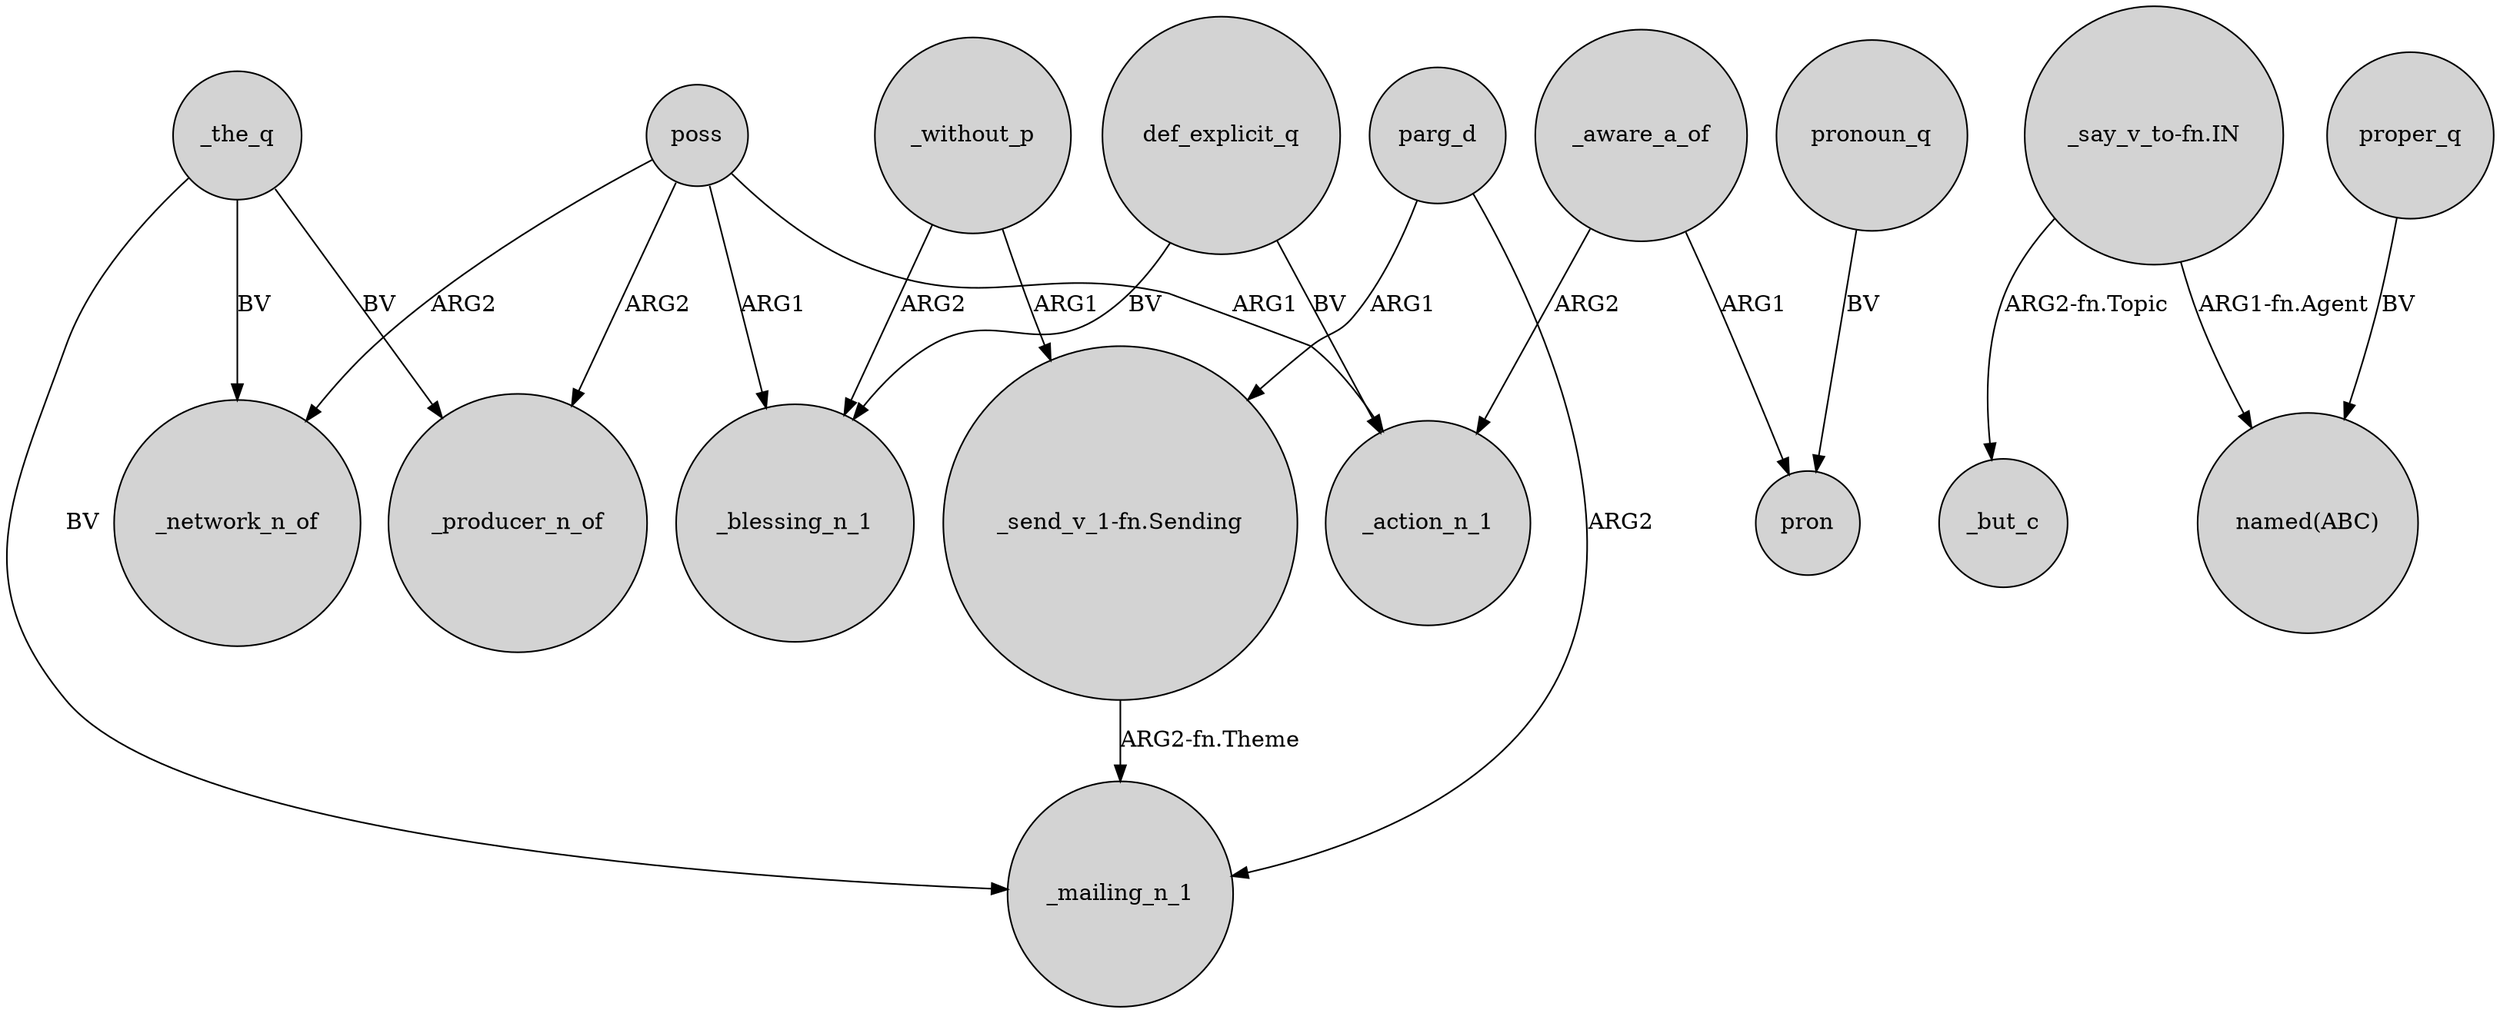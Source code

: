 digraph {
	node [shape=circle style=filled]
	_the_q -> _producer_n_of [label=BV]
	poss -> _producer_n_of [label=ARG2]
	_without_p -> _blessing_n_1 [label=ARG2]
	poss -> _network_n_of [label=ARG2]
	def_explicit_q -> _action_n_1 [label=BV]
	_without_p -> "_send_v_1-fn.Sending" [label=ARG1]
	"_say_v_to-fn.IN" -> _but_c [label="ARG2-fn.Topic"]
	poss -> _blessing_n_1 [label=ARG1]
	pronoun_q -> pron [label=BV]
	_the_q -> _network_n_of [label=BV]
	_the_q -> _mailing_n_1 [label=BV]
	"_say_v_to-fn.IN" -> "named(ABC)" [label="ARG1-fn.Agent"]
	poss -> _action_n_1 [label=ARG1]
	_aware_a_of -> _action_n_1 [label=ARG2]
	proper_q -> "named(ABC)" [label=BV]
	def_explicit_q -> _blessing_n_1 [label=BV]
	"_send_v_1-fn.Sending" -> _mailing_n_1 [label="ARG2-fn.Theme"]
	_aware_a_of -> pron [label=ARG1]
	parg_d -> "_send_v_1-fn.Sending" [label=ARG1]
	parg_d -> _mailing_n_1 [label=ARG2]
}
